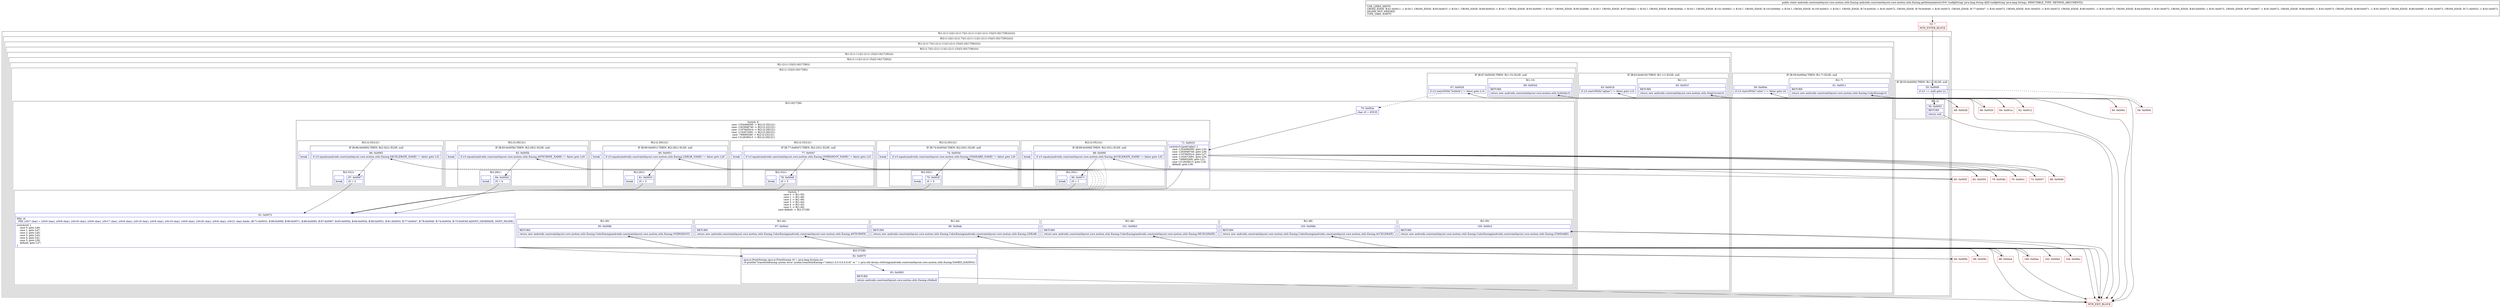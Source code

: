 digraph "CFG forandroidx.constraintlayout.core.motion.utils.Easing.getInterpolator(Ljava\/lang\/String;)Landroidx\/constraintlayout\/core\/motion\/utils\/Easing;" {
subgraph cluster_Region_120635589 {
label = "R(1:(2:(1:2)|(1:(2:(1:7)|(1:(2:(1:11)|(1:(2:(1:15)|(3:16|17|36)))))))))";
node [shape=record,color=blue];
subgraph cluster_Region_952535368 {
label = "R(2:(1:2)|(1:(2:(1:7)|(1:(2:(1:11)|(1:(2:(1:15)|(3:16|17|36))))))))";
node [shape=record,color=blue];
subgraph cluster_IfRegion_1987316609 {
label = "IF [B:55:0x0000] THEN: R(1:2) ELSE: null";
node [shape=record,color=blue];
Node_55 [shape=record,label="{55\:\ 0x0000|if (r3 == null) goto L2\l}"];
subgraph cluster_Region_175253358 {
label = "R(1:2)";
node [shape=record,color=blue];
Node_56 [shape=record,label="{56\:\ 0x0002|RETURN\l|return null\l}"];
}
}
subgraph cluster_Region_197523469 {
label = "R(1:(2:(1:7)|(1:(2:(1:11)|(1:(2:(1:15)|(3:16|17|36)))))))";
node [shape=record,color=blue];
subgraph cluster_Region_122006772 {
label = "R(2:(1:7)|(1:(2:(1:11)|(1:(2:(1:15)|(3:16|17|36))))))";
node [shape=record,color=blue];
subgraph cluster_IfRegion_1371248542 {
label = "IF [B:59:0x000a] THEN: R(1:7) ELSE: null";
node [shape=record,color=blue];
Node_59 [shape=record,label="{59\:\ 0x000a|if (r3.startsWith(\"cubic\") != false) goto L6\l}"];
subgraph cluster_Region_1248428944 {
label = "R(1:7)";
node [shape=record,color=blue];
Node_61 [shape=record,label="{61\:\ 0x0011|RETURN\l|return new androidx.constraintlayout.core.motion.utils.Easing.CubicEasing(r3)\l}"];
}
}
subgraph cluster_Region_1858604864 {
label = "R(1:(2:(1:11)|(1:(2:(1:15)|(3:16|17|36)))))";
node [shape=record,color=blue];
subgraph cluster_Region_1145056353 {
label = "R(2:(1:11)|(1:(2:(1:15)|(3:16|17|36))))";
node [shape=record,color=blue];
subgraph cluster_IfRegion_1237996560 {
label = "IF [B:63:0x0018] THEN: R(1:11) ELSE: null";
node [shape=record,color=blue];
Node_63 [shape=record,label="{63\:\ 0x0018|if (r3.startsWith(\"spline\") != false) goto L10\l}"];
subgraph cluster_Region_1329146810 {
label = "R(1:11)";
node [shape=record,color=blue];
Node_65 [shape=record,label="{65\:\ 0x001f|RETURN\l|return new androidx.constraintlayout.core.motion.utils.StepCurve(r3)\l}"];
}
}
subgraph cluster_Region_1638240018 {
label = "R(1:(2:(1:15)|(3:16|17|36)))";
node [shape=record,color=blue];
subgraph cluster_Region_608408675 {
label = "R(2:(1:15)|(3:16|17|36))";
node [shape=record,color=blue];
subgraph cluster_IfRegion_1060253231 {
label = "IF [B:67:0x0026] THEN: R(1:15) ELSE: null";
node [shape=record,color=blue];
Node_67 [shape=record,label="{67\:\ 0x0026|if (r3.startsWith(\"Schlick\") != false) goto L14\l}"];
subgraph cluster_Region_961590920 {
label = "R(1:15)";
node [shape=record,color=blue];
Node_69 [shape=record,label="{69\:\ 0x002d|RETURN\l|return new androidx.constraintlayout.core.motion.utils.Schlick(r3)\l}"];
}
}
subgraph cluster_Region_1055778164 {
label = "R(3:16|17|36)";
node [shape=record,color=blue];
Node_70 [shape=record,label="{70\:\ 0x002e|char r0 = 65535\l}"];
subgraph cluster_SwitchRegion_1950380975 {
label = "Switch: 6
 case -1354466595 -> R(2:(2:35|1)|1)
 case -1263948740 -> R(2:(2:32|1)|1)
 case -1197605014 -> R(2:(2:29|1)|1)
 case -1102672091 -> R(2:(2:26|1)|1)
 case -749065269 -> R(2:(2:23|1)|1)
 case 1312628413 -> R(2:(2:20|1)|1)";
node [shape=record,color=blue];
Node_71 [shape=record,label="{71\:\ 0x0033|switch(r3.hashCode()) \{\l    case \-1354466595: goto L33;\l    case \-1263948740: goto L30;\l    case \-1197605014: goto L27;\l    case \-1102672091: goto L24;\l    case \-749065269: goto L21;\l    case 1312628413: goto L18;\l    default: goto L36;\l\}\l}"];
subgraph cluster_Region_1285030344 {
label = "R(2:(2:35|1)|1)";
node [shape=record,color=blue];
subgraph cluster_IfRegion_1651838242 {
label = "IF [B:89:0x006f] THEN: R(2:35|1) ELSE: null";
node [shape=record,color=blue];
Node_89 [shape=record,label="{89\:\ 0x006f|if (r3.equals(androidx.constraintlayout.core.motion.utils.Easing.ACCELERATE_NAME) != false) goto L35\l}"];
subgraph cluster_Region_1913649500 {
label = "R(2:35|1)";
node [shape=record,color=blue];
Node_90 [shape=record,label="{90\:\ 0x0071|r0 = 1\l}"];
Node_InsnContainer_1580012306 [shape=record,label="{|break\l}"];
}
}
Node_InsnContainer_688381555 [shape=record,label="{|break\l}"];
}
subgraph cluster_Region_631049434 {
label = "R(2:(2:32|1)|1)";
node [shape=record,color=blue];
subgraph cluster_IfRegion_1867188566 {
label = "IF [B:86:0x0065] THEN: R(2:32|1) ELSE: null";
node [shape=record,color=blue];
Node_86 [shape=record,label="{86\:\ 0x0065|if (r3.equals(androidx.constraintlayout.core.motion.utils.Easing.DECELERATE_NAME) != false) goto L32\l}"];
subgraph cluster_Region_464360752 {
label = "R(2:32|1)";
node [shape=record,color=blue];
Node_87 [shape=record,label="{87\:\ 0x0067|r0 = 2\l}"];
Node_InsnContainer_1497899566 [shape=record,label="{|break\l}"];
}
}
Node_InsnContainer_1319869234 [shape=record,label="{|break\l}"];
}
subgraph cluster_Region_60667361 {
label = "R(2:(2:29|1)|1)";
node [shape=record,color=blue];
subgraph cluster_IfRegion_875240829 {
label = "IF [B:83:0x005b] THEN: R(2:29|1) ELSE: null";
node [shape=record,color=blue];
Node_83 [shape=record,label="{83\:\ 0x005b|if (r3.equals(androidx.constraintlayout.core.motion.utils.Easing.ANTICIPATE_NAME) != false) goto L29\l}"];
subgraph cluster_Region_318238550 {
label = "R(2:29|1)";
node [shape=record,color=blue];
Node_84 [shape=record,label="{84\:\ 0x005d|r0 = 4\l}"];
Node_InsnContainer_745148548 [shape=record,label="{|break\l}"];
}
}
Node_InsnContainer_1040870448 [shape=record,label="{|break\l}"];
}
subgraph cluster_Region_1347871917 {
label = "R(2:(2:26|1)|1)";
node [shape=record,color=blue];
subgraph cluster_IfRegion_1023073071 {
label = "IF [B:80:0x0051] THEN: R(2:26|1) ELSE: null";
node [shape=record,color=blue];
Node_80 [shape=record,label="{80\:\ 0x0051|if (r3.equals(androidx.constraintlayout.core.motion.utils.Easing.LINEAR_NAME) != false) goto L26\l}"];
subgraph cluster_Region_1138781753 {
label = "R(2:26|1)";
node [shape=record,color=blue];
Node_81 [shape=record,label="{81\:\ 0x0053|r0 = 3\l}"];
Node_InsnContainer_1080558084 [shape=record,label="{|break\l}"];
}
}
Node_InsnContainer_762219989 [shape=record,label="{|break\l}"];
}
subgraph cluster_Region_1257928537 {
label = "R(2:(2:23|1)|1)";
node [shape=record,color=blue];
subgraph cluster_IfRegion_540274314 {
label = "IF [B:77:0x0047] THEN: R(2:23|1) ELSE: null";
node [shape=record,color=blue];
Node_77 [shape=record,label="{77\:\ 0x0047|if (r3.equals(androidx.constraintlayout.core.motion.utils.Easing.OVERSHOOT_NAME) != false) goto L23\l}"];
subgraph cluster_Region_1311287808 {
label = "R(2:23|1)";
node [shape=record,color=blue];
Node_78 [shape=record,label="{78\:\ 0x0049|r0 = 5\l}"];
Node_InsnContainer_541831338 [shape=record,label="{|break\l}"];
}
}
Node_InsnContainer_2031259987 [shape=record,label="{|break\l}"];
}
subgraph cluster_Region_1615552919 {
label = "R(2:(2:20|1)|1)";
node [shape=record,color=blue];
subgraph cluster_IfRegion_1605604522 {
label = "IF [B:74:0x003d] THEN: R(2:20|1) ELSE: null";
node [shape=record,color=blue];
Node_74 [shape=record,label="{74\:\ 0x003d|if (r3.equals(androidx.constraintlayout.core.motion.utils.Easing.STANDARD_NAME) != false) goto L20\l}"];
subgraph cluster_Region_970695392 {
label = "R(2:20|1)";
node [shape=record,color=blue];
Node_75 [shape=record,label="{75\:\ 0x003f|r0 = 0\l}"];
Node_InsnContainer_570466582 [shape=record,label="{|break\l}"];
}
}
Node_InsnContainer_1333077004 [shape=record,label="{|break\l}"];
}
}
subgraph cluster_SwitchRegion_352024530 {
label = "Switch: 7
 case 0 -> R(1:50)
 case 1 -> R(1:48)
 case 2 -> R(1:46)
 case 3 -> R(1:44)
 case 4 -> R(1:42)
 case 5 -> R(1:40)
 case default -> R(2:37|38)";
node [shape=record,color=blue];
Node_91 [shape=record,label="{91\:\ 0x0072|PHI: r0 \l  PHI: (r0v7 char) = (r0v6 char), (r0v6 char), (r0v16 char), (r0v6 char), (r0v17 char), (r0v6 char), (r0v18 char), (r0v6 char), (r0v19 char), (r0v6 char), (r0v20 char), (r0v6 char), (r0v21 char) binds: [B:71:0x0033, B:89:0x006f, B:90:0x0071, B:86:0x0065, B:87:0x0067, B:83:0x005b, B:84:0x005d, B:80:0x0051, B:81:0x0053, B:77:0x0047, B:78:0x0049, B:74:0x003d, B:75:0x003f] A[DONT_GENERATE, DONT_INLINE]\l|switch(r0) \{\l    case 0: goto L49;\l    case 1: goto L47;\l    case 2: goto L45;\l    case 3: goto L43;\l    case 4: goto L41;\l    case 5: goto L39;\l    default: goto L37;\l\}\l}"];
subgraph cluster_Region_1946792876 {
label = "R(1:50)";
node [shape=record,color=blue];
Node_105 [shape=record,label="{105\:\ 0x00c3|RETURN\l|return new androidx.constraintlayout.core.motion.utils.Easing.CubicEasing(androidx.constraintlayout.core.motion.utils.Easing.STANDARD)\l}"];
}
subgraph cluster_Region_928804675 {
label = "R(1:48)";
node [shape=record,color=blue];
Node_103 [shape=record,label="{103\:\ 0x00bb|RETURN\l|return new androidx.constraintlayout.core.motion.utils.Easing.CubicEasing(androidx.constraintlayout.core.motion.utils.Easing.ACCELERATE)\l}"];
}
subgraph cluster_Region_284389551 {
label = "R(1:46)";
node [shape=record,color=blue];
Node_101 [shape=record,label="{101\:\ 0x00b3|RETURN\l|return new androidx.constraintlayout.core.motion.utils.Easing.CubicEasing(androidx.constraintlayout.core.motion.utils.Easing.DECELERATE)\l}"];
}
subgraph cluster_Region_1983935481 {
label = "R(1:44)";
node [shape=record,color=blue];
Node_99 [shape=record,label="{99\:\ 0x00ab|RETURN\l|return new androidx.constraintlayout.core.motion.utils.Easing.CubicEasing(androidx.constraintlayout.core.motion.utils.Easing.LINEAR)\l}"];
}
subgraph cluster_Region_1340947022 {
label = "R(1:42)";
node [shape=record,color=blue];
Node_97 [shape=record,label="{97\:\ 0x00a3|RETURN\l|return new androidx.constraintlayout.core.motion.utils.Easing.CubicEasing(androidx.constraintlayout.core.motion.utils.Easing.ANTICIPATE)\l}"];
}
subgraph cluster_Region_455041671 {
label = "R(1:40)";
node [shape=record,color=blue];
Node_95 [shape=record,label="{95\:\ 0x009b|RETURN\l|return new androidx.constraintlayout.core.motion.utils.Easing.CubicEasing(androidx.constraintlayout.core.motion.utils.Easing.OVERSHOOT)\l}"];
}
subgraph cluster_Region_1420448466 {
label = "R(2:37|38)";
node [shape=record,color=blue];
Node_92 [shape=record,label="{92\:\ 0x0075|java.io.PrintStream java.io.PrintStream r0 = java.lang.System.err\lr0.println(\"transitionEasing syntax error syntax:transitionEasing=\"cubic(1.0,0.5,0.0,0.6)\" or \" + java.util.Arrays.toString(androidx.constraintlayout.core.motion.utils.Easing.NAMED_EASING))\l}"];
Node_93 [shape=record,label="{93\:\ 0x0093|RETURN\l|return androidx.constraintlayout.core.motion.utils.Easing.sDefault\l}"];
}
}
}
}
}
}
}
}
}
}
}
Node_53 [shape=record,color=red,label="{53\:\ ?|MTH_ENTER_BLOCK\l}"];
Node_54 [shape=record,color=red,label="{54\:\ ?|MTH_EXIT_BLOCK\l}"];
Node_58 [shape=record,color=red,label="{58\:\ 0x0004}"];
Node_60 [shape=record,color=red,label="{60\:\ 0x000c}"];
Node_62 [shape=record,color=red,label="{62\:\ 0x0012}"];
Node_64 [shape=record,color=red,label="{64\:\ 0x001a}"];
Node_66 [shape=record,color=red,label="{66\:\ 0x0020}"];
Node_68 [shape=record,color=red,label="{68\:\ 0x0028}"];
Node_73 [shape=record,color=red,label="{73\:\ 0x0037}"];
Node_76 [shape=record,color=red,label="{76\:\ 0x0041}"];
Node_79 [shape=record,color=red,label="{79\:\ 0x004b}"];
Node_82 [shape=record,color=red,label="{82\:\ 0x0055}"];
Node_85 [shape=record,color=red,label="{85\:\ 0x005f}"];
Node_88 [shape=record,color=red,label="{88\:\ 0x0069}"];
Node_94 [shape=record,color=red,label="{94\:\ 0x0094}"];
Node_96 [shape=record,color=red,label="{96\:\ 0x009c}"];
Node_98 [shape=record,color=red,label="{98\:\ 0x00a4}"];
Node_100 [shape=record,color=red,label="{100\:\ 0x00ac}"];
Node_102 [shape=record,color=red,label="{102\:\ 0x00b4}"];
Node_104 [shape=record,color=red,label="{104\:\ 0x00bc}"];
MethodNode[shape=record,label="{public static androidx.constraintlayout.core.motion.utils.Easing androidx.constraintlayout.core.motion.utils.Easing.getInterpolator((r3v0 'configString' java.lang.String A[D('configString' java.lang.String), IMMUTABLE_TYPE, METHOD_ARGUMENT]))  | USE_LINES_HINTS\lCROSS_EDGE: B:61:0x0011 \-\> B:54:?, CROSS_EDGE: B:65:0x001f \-\> B:54:?, CROSS_EDGE: B:69:0x002d \-\> B:54:?, CROSS_EDGE: B:93:0x0093 \-\> B:54:?, CROSS_EDGE: B:95:0x009b \-\> B:54:?, CROSS_EDGE: B:97:0x00a3 \-\> B:54:?, CROSS_EDGE: B:99:0x00ab \-\> B:54:?, CROSS_EDGE: B:101:0x00b3 \-\> B:54:?, CROSS_EDGE: B:103:0x00bb \-\> B:54:?, CROSS_EDGE: B:105:0x00c3 \-\> B:54:?, CROSS_EDGE: B:74:0x003d \-\> B:91:0x0072, CROSS_EDGE: B:78:0x0049 \-\> B:91:0x0072, CROSS_EDGE: B:77:0x0047 \-\> B:91:0x0072, CROSS_EDGE: B:81:0x0053 \-\> B:91:0x0072, CROSS_EDGE: B:80:0x0051 \-\> B:91:0x0072, CROSS_EDGE: B:84:0x005d \-\> B:91:0x0072, CROSS_EDGE: B:83:0x005b \-\> B:91:0x0072, CROSS_EDGE: B:87:0x0067 \-\> B:91:0x0072, CROSS_EDGE: B:86:0x0065 \-\> B:91:0x0072, CROSS_EDGE: B:90:0x0071 \-\> B:91:0x0072, CROSS_EDGE: B:89:0x006f \-\> B:91:0x0072, CROSS_EDGE: B:71:0x0033 \-\> B:91:0x0072\lINLINE_NOT_NEEDED\lTYPE_VARS: EMPTY\l}"];
MethodNode -> Node_53;Node_55 -> Node_56;
Node_55 -> Node_58[style=dashed];
Node_56 -> Node_54;
Node_59 -> Node_60;
Node_59 -> Node_62[style=dashed];
Node_61 -> Node_54;
Node_63 -> Node_64;
Node_63 -> Node_66[style=dashed];
Node_65 -> Node_54;
Node_67 -> Node_68;
Node_67 -> Node_70[style=dashed];
Node_69 -> Node_54;
Node_70 -> Node_71;
Node_71 -> Node_73;
Node_71 -> Node_76;
Node_71 -> Node_79;
Node_71 -> Node_82;
Node_71 -> Node_85;
Node_71 -> Node_88;
Node_71 -> Node_91;
Node_89 -> Node_90;
Node_89 -> Node_91[style=dashed];
Node_90 -> Node_91;
Node_86 -> Node_87;
Node_86 -> Node_91[style=dashed];
Node_87 -> Node_91;
Node_83 -> Node_84;
Node_83 -> Node_91[style=dashed];
Node_84 -> Node_91;
Node_80 -> Node_81;
Node_80 -> Node_91[style=dashed];
Node_81 -> Node_91;
Node_77 -> Node_78;
Node_77 -> Node_91[style=dashed];
Node_78 -> Node_91;
Node_74 -> Node_75;
Node_74 -> Node_91[style=dashed];
Node_75 -> Node_91;
Node_91 -> Node_92;
Node_91 -> Node_94;
Node_91 -> Node_96;
Node_91 -> Node_98;
Node_91 -> Node_100;
Node_91 -> Node_102;
Node_91 -> Node_104;
Node_105 -> Node_54;
Node_103 -> Node_54;
Node_101 -> Node_54;
Node_99 -> Node_54;
Node_97 -> Node_54;
Node_95 -> Node_54;
Node_92 -> Node_93;
Node_93 -> Node_54;
Node_53 -> Node_55;
Node_58 -> Node_59;
Node_60 -> Node_61;
Node_62 -> Node_63;
Node_64 -> Node_65;
Node_66 -> Node_67;
Node_68 -> Node_69;
Node_73 -> Node_74;
Node_76 -> Node_77;
Node_79 -> Node_80;
Node_82 -> Node_83;
Node_85 -> Node_86;
Node_88 -> Node_89;
Node_94 -> Node_95;
Node_96 -> Node_97;
Node_98 -> Node_99;
Node_100 -> Node_101;
Node_102 -> Node_103;
Node_104 -> Node_105;
}

